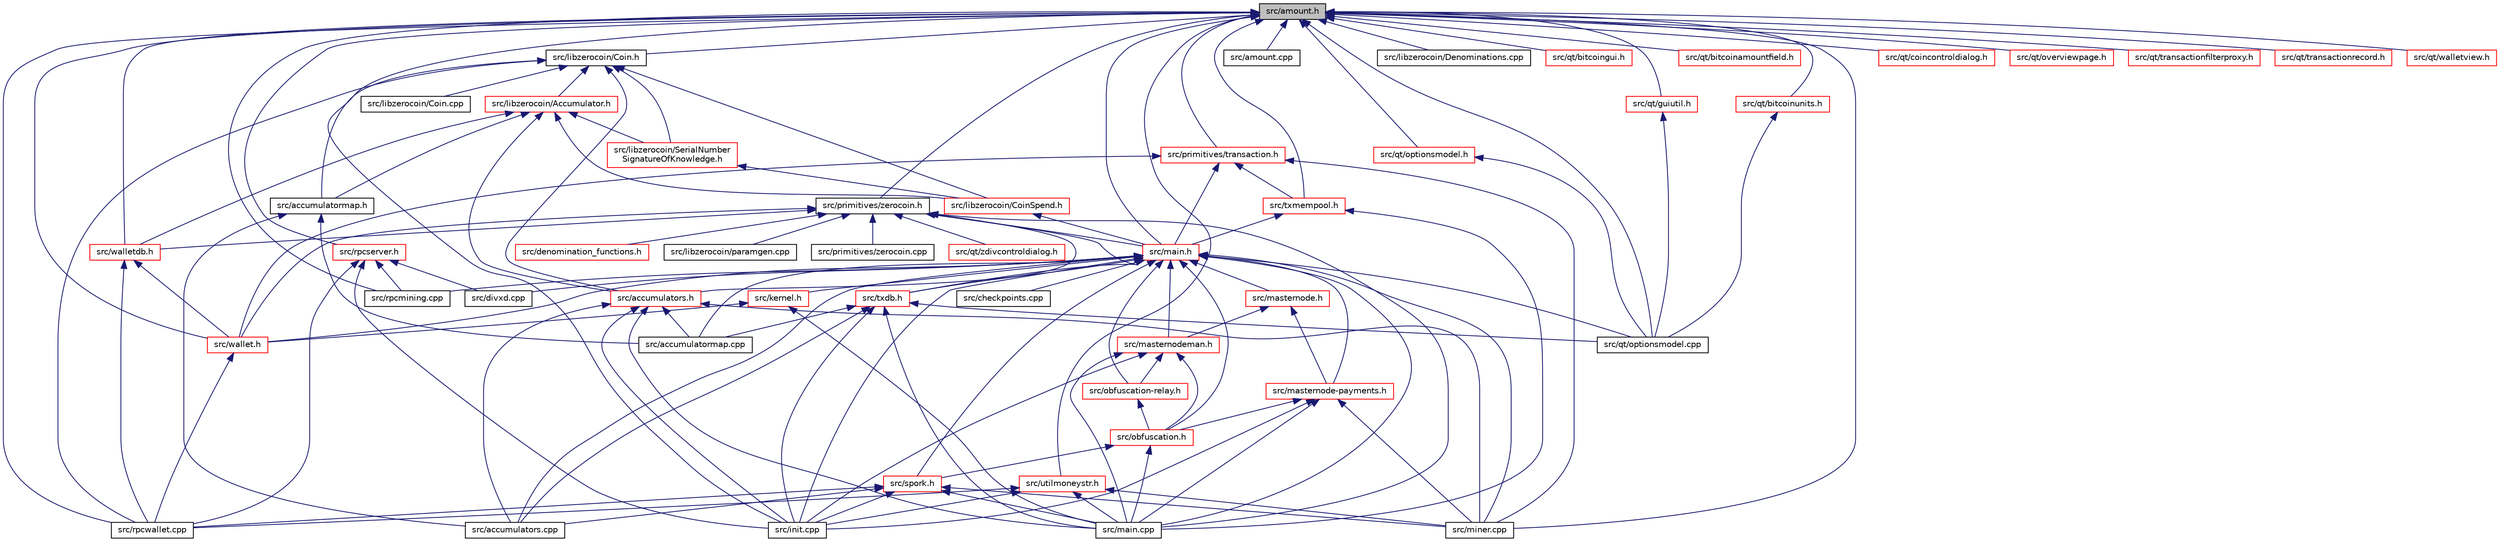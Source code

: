 digraph "src/amount.h"
{
  edge [fontname="Helvetica",fontsize="10",labelfontname="Helvetica",labelfontsize="10"];
  node [fontname="Helvetica",fontsize="10",shape=record];
  Node16 [label="src/amount.h",height=0.2,width=0.4,color="black", fillcolor="grey75", style="filled", fontcolor="black"];
  Node16 -> Node17 [dir="back",color="midnightblue",fontsize="10",style="solid",fontname="Helvetica"];
  Node17 [label="src/libzerocoin/Coin.h",height=0.2,width=0.4,color="black", fillcolor="white", style="filled",URL="$_coin_8h.html",tooltip="PublicCoin and PrivateCoin classes for the Zerocoin library. "];
  Node17 -> Node18 [dir="back",color="midnightblue",fontsize="10",style="solid",fontname="Helvetica"];
  Node18 [label="src/libzerocoin/Accumulator.h",height=0.2,width=0.4,color="red", fillcolor="white", style="filled",URL="$_accumulator_8h.html",tooltip="Accumulator and AccumulatorWitness classes for the Zerocoin library. "];
  Node18 -> Node19 [dir="back",color="midnightblue",fontsize="10",style="solid",fontname="Helvetica"];
  Node19 [label="src/accumulatormap.h",height=0.2,width=0.4,color="black", fillcolor="white", style="filled",URL="$accumulatormap_8h.html"];
  Node19 -> Node20 [dir="back",color="midnightblue",fontsize="10",style="solid",fontname="Helvetica"];
  Node20 [label="src/accumulatormap.cpp",height=0.2,width=0.4,color="black", fillcolor="white", style="filled",URL="$accumulatormap_8cpp.html"];
  Node19 -> Node21 [dir="back",color="midnightblue",fontsize="10",style="solid",fontname="Helvetica"];
  Node21 [label="src/accumulators.cpp",height=0.2,width=0.4,color="black", fillcolor="white", style="filled",URL="$accumulators_8cpp.html"];
  Node18 -> Node22 [dir="back",color="midnightblue",fontsize="10",style="solid",fontname="Helvetica"];
  Node22 [label="src/accumulators.h",height=0.2,width=0.4,color="red", fillcolor="white", style="filled",URL="$accumulators_8h.html"];
  Node22 -> Node20 [dir="back",color="midnightblue",fontsize="10",style="solid",fontname="Helvetica"];
  Node22 -> Node21 [dir="back",color="midnightblue",fontsize="10",style="solid",fontname="Helvetica"];
  Node22 -> Node23 [dir="back",color="midnightblue",fontsize="10",style="solid",fontname="Helvetica"];
  Node23 [label="src/init.cpp",height=0.2,width=0.4,color="black", fillcolor="white", style="filled",URL="$init_8cpp.html"];
  Node22 -> Node24 [dir="back",color="midnightblue",fontsize="10",style="solid",fontname="Helvetica"];
  Node24 [label="src/main.cpp",height=0.2,width=0.4,color="black", fillcolor="white", style="filled",URL="$main_8cpp.html"];
  Node22 -> Node25 [dir="back",color="midnightblue",fontsize="10",style="solid",fontname="Helvetica"];
  Node25 [label="src/miner.cpp",height=0.2,width=0.4,color="black", fillcolor="white", style="filled",URL="$miner_8cpp.html"];
  Node18 -> Node28 [dir="back",color="midnightblue",fontsize="10",style="solid",fontname="Helvetica"];
  Node28 [label="src/libzerocoin/CoinSpend.h",height=0.2,width=0.4,color="red", fillcolor="white", style="filled",URL="$_coin_spend_8h.html",tooltip="CoinSpend class for the Zerocoin library. "];
  Node28 -> Node29 [dir="back",color="midnightblue",fontsize="10",style="solid",fontname="Helvetica"];
  Node29 [label="src/main.h",height=0.2,width=0.4,color="red", fillcolor="white", style="filled",URL="$main_8h.html"];
  Node29 -> Node20 [dir="back",color="midnightblue",fontsize="10",style="solid",fontname="Helvetica"];
  Node29 -> Node30 [dir="back",color="midnightblue",fontsize="10",style="solid",fontname="Helvetica"];
  Node30 [label="src/txdb.h",height=0.2,width=0.4,color="red", fillcolor="white", style="filled",URL="$txdb_8h.html"];
  Node30 -> Node20 [dir="back",color="midnightblue",fontsize="10",style="solid",fontname="Helvetica"];
  Node30 -> Node21 [dir="back",color="midnightblue",fontsize="10",style="solid",fontname="Helvetica"];
  Node30 -> Node23 [dir="back",color="midnightblue",fontsize="10",style="solid",fontname="Helvetica"];
  Node30 -> Node24 [dir="back",color="midnightblue",fontsize="10",style="solid",fontname="Helvetica"];
  Node30 -> Node33 [dir="back",color="midnightblue",fontsize="10",style="solid",fontname="Helvetica"];
  Node33 [label="src/qt/optionsmodel.cpp",height=0.2,width=0.4,color="black", fillcolor="white", style="filled",URL="$optionsmodel_8cpp.html"];
  Node29 -> Node21 [dir="back",color="midnightblue",fontsize="10",style="solid",fontname="Helvetica"];
  Node29 -> Node34 [dir="back",color="midnightblue",fontsize="10",style="solid",fontname="Helvetica"];
  Node34 [label="src/spork.h",height=0.2,width=0.4,color="red", fillcolor="white", style="filled",URL="$spork_8h.html"];
  Node34 -> Node21 [dir="back",color="midnightblue",fontsize="10",style="solid",fontname="Helvetica"];
  Node34 -> Node23 [dir="back",color="midnightblue",fontsize="10",style="solid",fontname="Helvetica"];
  Node34 -> Node24 [dir="back",color="midnightblue",fontsize="10",style="solid",fontname="Helvetica"];
  Node34 -> Node25 [dir="back",color="midnightblue",fontsize="10",style="solid",fontname="Helvetica"];
  Node34 -> Node84 [dir="back",color="midnightblue",fontsize="10",style="solid",fontname="Helvetica"];
  Node84 [label="src/rpcwallet.cpp",height=0.2,width=0.4,color="black", fillcolor="white", style="filled",URL="$rpcwallet_8cpp.html"];
  Node29 -> Node85 [dir="back",color="midnightblue",fontsize="10",style="solid",fontname="Helvetica"];
  Node85 [label="src/obfuscation.h",height=0.2,width=0.4,color="red", fillcolor="white", style="filled",URL="$obfuscation_8h.html"];
  Node85 -> Node34 [dir="back",color="midnightblue",fontsize="10",style="solid",fontname="Helvetica"];
  Node85 -> Node24 [dir="back",color="midnightblue",fontsize="10",style="solid",fontname="Helvetica"];
  Node29 -> Node94 [dir="back",color="midnightblue",fontsize="10",style="solid",fontname="Helvetica"];
  Node94 [label="src/masternode-payments.h",height=0.2,width=0.4,color="red", fillcolor="white", style="filled",URL="$masternode-payments_8h.html"];
  Node94 -> Node85 [dir="back",color="midnightblue",fontsize="10",style="solid",fontname="Helvetica"];
  Node94 -> Node23 [dir="back",color="midnightblue",fontsize="10",style="solid",fontname="Helvetica"];
  Node94 -> Node24 [dir="back",color="midnightblue",fontsize="10",style="solid",fontname="Helvetica"];
  Node94 -> Node25 [dir="back",color="midnightblue",fontsize="10",style="solid",fontname="Helvetica"];
  Node29 -> Node95 [dir="back",color="midnightblue",fontsize="10",style="solid",fontname="Helvetica"];
  Node95 [label="src/masternode.h",height=0.2,width=0.4,color="red", fillcolor="white", style="filled",URL="$masternode_8h.html"];
  Node95 -> Node94 [dir="back",color="midnightblue",fontsize="10",style="solid",fontname="Helvetica"];
  Node95 -> Node96 [dir="back",color="midnightblue",fontsize="10",style="solid",fontname="Helvetica"];
  Node96 [label="src/masternodeman.h",height=0.2,width=0.4,color="red", fillcolor="white", style="filled",URL="$masternodeman_8h.html"];
  Node96 -> Node85 [dir="back",color="midnightblue",fontsize="10",style="solid",fontname="Helvetica"];
  Node96 -> Node87 [dir="back",color="midnightblue",fontsize="10",style="solid",fontname="Helvetica"];
  Node87 [label="src/obfuscation-relay.h",height=0.2,width=0.4,color="red", fillcolor="white", style="filled",URL="$obfuscation-relay_8h.html"];
  Node87 -> Node85 [dir="back",color="midnightblue",fontsize="10",style="solid",fontname="Helvetica"];
  Node96 -> Node23 [dir="back",color="midnightblue",fontsize="10",style="solid",fontname="Helvetica"];
  Node96 -> Node24 [dir="back",color="midnightblue",fontsize="10",style="solid",fontname="Helvetica"];
  Node29 -> Node96 [dir="back",color="midnightblue",fontsize="10",style="solid",fontname="Helvetica"];
  Node29 -> Node103 [dir="back",color="midnightblue",fontsize="10",style="solid",fontname="Helvetica"];
  Node103 [label="src/kernel.h",height=0.2,width=0.4,color="red", fillcolor="white", style="filled",URL="$kernel_8h.html"];
  Node103 -> Node104 [dir="back",color="midnightblue",fontsize="10",style="solid",fontname="Helvetica"];
  Node104 [label="src/wallet.h",height=0.2,width=0.4,color="red", fillcolor="white", style="filled",URL="$wallet_8h.html"];
  Node104 -> Node84 [dir="back",color="midnightblue",fontsize="10",style="solid",fontname="Helvetica"];
  Node103 -> Node24 [dir="back",color="midnightblue",fontsize="10",style="solid",fontname="Helvetica"];
  Node29 -> Node104 [dir="back",color="midnightblue",fontsize="10",style="solid",fontname="Helvetica"];
  Node29 -> Node87 [dir="back",color="midnightblue",fontsize="10",style="solid",fontname="Helvetica"];
  Node29 -> Node108 [dir="back",color="midnightblue",fontsize="10",style="solid",fontname="Helvetica"];
  Node108 [label="src/checkpoints.cpp",height=0.2,width=0.4,color="black", fillcolor="white", style="filled",URL="$checkpoints_8cpp.html"];
  Node29 -> Node109 [dir="back",color="midnightblue",fontsize="10",style="solid",fontname="Helvetica"];
  Node109 [label="src/divxd.cpp",height=0.2,width=0.4,color="black", fillcolor="white", style="filled",URL="$divxd_8cpp.html"];
  Node29 -> Node23 [dir="back",color="midnightblue",fontsize="10",style="solid",fontname="Helvetica"];
  Node29 -> Node24 [dir="back",color="midnightblue",fontsize="10",style="solid",fontname="Helvetica"];
  Node29 -> Node25 [dir="back",color="midnightblue",fontsize="10",style="solid",fontname="Helvetica"];
  Node29 -> Node33 [dir="back",color="midnightblue",fontsize="10",style="solid",fontname="Helvetica"];
  Node29 -> Node119 [dir="back",color="midnightblue",fontsize="10",style="solid",fontname="Helvetica"];
  Node119 [label="src/rpcmining.cpp",height=0.2,width=0.4,color="black", fillcolor="white", style="filled",URL="$rpcmining_8cpp.html"];
  Node18 -> Node129 [dir="back",color="midnightblue",fontsize="10",style="solid",fontname="Helvetica"];
  Node129 [label="src/libzerocoin/SerialNumber\lSignatureOfKnowledge.h",height=0.2,width=0.4,color="red", fillcolor="white", style="filled",URL="$_serial_number_signature_of_knowledge_8h.html",tooltip="SerialNumberSignatureOfKnowledge class for the Zerocoin library. "];
  Node129 -> Node28 [dir="back",color="midnightblue",fontsize="10",style="solid",fontname="Helvetica"];
  Node18 -> Node131 [dir="back",color="midnightblue",fontsize="10",style="solid",fontname="Helvetica"];
  Node131 [label="src/walletdb.h",height=0.2,width=0.4,color="red", fillcolor="white", style="filled",URL="$walletdb_8h.html"];
  Node131 -> Node104 [dir="back",color="midnightblue",fontsize="10",style="solid",fontname="Helvetica"];
  Node131 -> Node84 [dir="back",color="midnightblue",fontsize="10",style="solid",fontname="Helvetica"];
  Node17 -> Node19 [dir="back",color="midnightblue",fontsize="10",style="solid",fontname="Helvetica"];
  Node17 -> Node22 [dir="back",color="midnightblue",fontsize="10",style="solid",fontname="Helvetica"];
  Node17 -> Node28 [dir="back",color="midnightblue",fontsize="10",style="solid",fontname="Helvetica"];
  Node17 -> Node129 [dir="back",color="midnightblue",fontsize="10",style="solid",fontname="Helvetica"];
  Node17 -> Node133 [dir="back",color="midnightblue",fontsize="10",style="solid",fontname="Helvetica"];
  Node133 [label="src/libzerocoin/Coin.cpp",height=0.2,width=0.4,color="black", fillcolor="white", style="filled",URL="$_coin_8cpp.html",tooltip="PublicCoin and PrivateCoin classes for the Zerocoin library. "];
  Node17 -> Node84 [dir="back",color="midnightblue",fontsize="10",style="solid",fontname="Helvetica"];
  Node16 -> Node134 [dir="back",color="midnightblue",fontsize="10",style="solid",fontname="Helvetica"];
  Node134 [label="src/primitives/zerocoin.h",height=0.2,width=0.4,color="black", fillcolor="white", style="filled",URL="$zerocoin_8h.html",tooltip="Exceptions and constants for Zerocoin. "];
  Node134 -> Node22 [dir="back",color="midnightblue",fontsize="10",style="solid",fontname="Helvetica"];
  Node134 -> Node29 [dir="back",color="midnightblue",fontsize="10",style="solid",fontname="Helvetica"];
  Node134 -> Node30 [dir="back",color="midnightblue",fontsize="10",style="solid",fontname="Helvetica"];
  Node134 -> Node104 [dir="back",color="midnightblue",fontsize="10",style="solid",fontname="Helvetica"];
  Node134 -> Node131 [dir="back",color="midnightblue",fontsize="10",style="solid",fontname="Helvetica"];
  Node134 -> Node135 [dir="back",color="midnightblue",fontsize="10",style="solid",fontname="Helvetica"];
  Node135 [label="src/denomination_functions.h",height=0.2,width=0.4,color="red", fillcolor="white", style="filled",URL="$denomination__functions_8h.html"];
  Node134 -> Node137 [dir="back",color="midnightblue",fontsize="10",style="solid",fontname="Helvetica"];
  Node137 [label="src/libzerocoin/paramgen.cpp",height=0.2,width=0.4,color="black", fillcolor="white", style="filled",URL="$paramgen_8cpp.html",tooltip="Parameter generation utility for Zerocoin. "];
  Node134 -> Node24 [dir="back",color="midnightblue",fontsize="10",style="solid",fontname="Helvetica"];
  Node134 -> Node138 [dir="back",color="midnightblue",fontsize="10",style="solid",fontname="Helvetica"];
  Node138 [label="src/primitives/zerocoin.cpp",height=0.2,width=0.4,color="black", fillcolor="white", style="filled",URL="$zerocoin_8cpp.html"];
  Node134 -> Node139 [dir="back",color="midnightblue",fontsize="10",style="solid",fontname="Helvetica"];
  Node139 [label="src/qt/zdivcontroldialog.h",height=0.2,width=0.4,color="red", fillcolor="white", style="filled",URL="$zdivcontroldialog_8h.html"];
  Node16 -> Node29 [dir="back",color="midnightblue",fontsize="10",style="solid",fontname="Helvetica"];
  Node16 -> Node140 [dir="back",color="midnightblue",fontsize="10",style="solid",fontname="Helvetica"];
  Node140 [label="src/primitives/transaction.h",height=0.2,width=0.4,color="red", fillcolor="white", style="filled",URL="$transaction_8h.html"];
  Node140 -> Node29 [dir="back",color="midnightblue",fontsize="10",style="solid",fontname="Helvetica"];
  Node140 -> Node169 [dir="back",color="midnightblue",fontsize="10",style="solid",fontname="Helvetica"];
  Node169 [label="src/txmempool.h",height=0.2,width=0.4,color="red", fillcolor="white", style="filled",URL="$txmempool_8h.html"];
  Node169 -> Node29 [dir="back",color="midnightblue",fontsize="10",style="solid",fontname="Helvetica"];
  Node169 -> Node24 [dir="back",color="midnightblue",fontsize="10",style="solid",fontname="Helvetica"];
  Node140 -> Node104 [dir="back",color="midnightblue",fontsize="10",style="solid",fontname="Helvetica"];
  Node140 -> Node25 [dir="back",color="midnightblue",fontsize="10",style="solid",fontname="Helvetica"];
  Node16 -> Node169 [dir="back",color="midnightblue",fontsize="10",style="solid",fontname="Helvetica"];
  Node16 -> Node104 [dir="back",color="midnightblue",fontsize="10",style="solid",fontname="Helvetica"];
  Node16 -> Node131 [dir="back",color="midnightblue",fontsize="10",style="solid",fontname="Helvetica"];
  Node16 -> Node189 [dir="back",color="midnightblue",fontsize="10",style="solid",fontname="Helvetica"];
  Node189 [label="src/amount.cpp",height=0.2,width=0.4,color="black", fillcolor="white", style="filled",URL="$amount_8cpp.html"];
  Node16 -> Node190 [dir="back",color="midnightblue",fontsize="10",style="solid",fontname="Helvetica"];
  Node190 [label="src/utilmoneystr.h",height=0.2,width=0.4,color="red", fillcolor="white", style="filled",URL="$utilmoneystr_8h.html"];
  Node190 -> Node23 [dir="back",color="midnightblue",fontsize="10",style="solid",fontname="Helvetica"];
  Node190 -> Node24 [dir="back",color="midnightblue",fontsize="10",style="solid",fontname="Helvetica"];
  Node190 -> Node25 [dir="back",color="midnightblue",fontsize="10",style="solid",fontname="Helvetica"];
  Node190 -> Node84 [dir="back",color="midnightblue",fontsize="10",style="solid",fontname="Helvetica"];
  Node16 -> Node191 [dir="back",color="midnightblue",fontsize="10",style="solid",fontname="Helvetica"];
  Node191 [label="src/rpcserver.h",height=0.2,width=0.4,color="red", fillcolor="white", style="filled",URL="$rpcserver_8h.html"];
  Node191 -> Node109 [dir="back",color="midnightblue",fontsize="10",style="solid",fontname="Helvetica"];
  Node191 -> Node23 [dir="back",color="midnightblue",fontsize="10",style="solid",fontname="Helvetica"];
  Node191 -> Node119 [dir="back",color="midnightblue",fontsize="10",style="solid",fontname="Helvetica"];
  Node191 -> Node84 [dir="back",color="midnightblue",fontsize="10",style="solid",fontname="Helvetica"];
  Node16 -> Node23 [dir="back",color="midnightblue",fontsize="10",style="solid",fontname="Helvetica"];
  Node16 -> Node192 [dir="back",color="midnightblue",fontsize="10",style="solid",fontname="Helvetica"];
  Node192 [label="src/libzerocoin/Denominations.cpp",height=0.2,width=0.4,color="black", fillcolor="white", style="filled",URL="$_denominations_8cpp.html",tooltip="Functions for converting to/from Zerocoin Denominations to other values library. "];
  Node16 -> Node25 [dir="back",color="midnightblue",fontsize="10",style="solid",fontname="Helvetica"];
  Node16 -> Node193 [dir="back",color="midnightblue",fontsize="10",style="solid",fontname="Helvetica"];
  Node193 [label="src/qt/bitcoingui.h",height=0.2,width=0.4,color="red", fillcolor="white", style="filled",URL="$bitcoingui_8h.html"];
  Node16 -> Node196 [dir="back",color="midnightblue",fontsize="10",style="solid",fontname="Helvetica"];
  Node196 [label="src/qt/guiutil.h",height=0.2,width=0.4,color="red", fillcolor="white", style="filled",URL="$guiutil_8h.html"];
  Node196 -> Node33 [dir="back",color="midnightblue",fontsize="10",style="solid",fontname="Helvetica"];
  Node16 -> Node203 [dir="back",color="midnightblue",fontsize="10",style="solid",fontname="Helvetica"];
  Node203 [label="src/qt/bitcoinamountfield.h",height=0.2,width=0.4,color="red", fillcolor="white", style="filled",URL="$bitcoinamountfield_8h.html"];
  Node16 -> Node205 [dir="back",color="midnightblue",fontsize="10",style="solid",fontname="Helvetica"];
  Node205 [label="src/qt/bitcoinunits.h",height=0.2,width=0.4,color="red", fillcolor="white", style="filled",URL="$bitcoinunits_8h.html"];
  Node205 -> Node33 [dir="back",color="midnightblue",fontsize="10",style="solid",fontname="Helvetica"];
  Node16 -> Node208 [dir="back",color="midnightblue",fontsize="10",style="solid",fontname="Helvetica"];
  Node208 [label="src/qt/optionsmodel.h",height=0.2,width=0.4,color="red", fillcolor="white", style="filled",URL="$optionsmodel_8h.html"];
  Node208 -> Node33 [dir="back",color="midnightblue",fontsize="10",style="solid",fontname="Helvetica"];
  Node16 -> Node209 [dir="back",color="midnightblue",fontsize="10",style="solid",fontname="Helvetica"];
  Node209 [label="src/qt/coincontroldialog.h",height=0.2,width=0.4,color="red", fillcolor="white", style="filled",URL="$coincontroldialog_8h.html"];
  Node16 -> Node33 [dir="back",color="midnightblue",fontsize="10",style="solid",fontname="Helvetica"];
  Node16 -> Node211 [dir="back",color="midnightblue",fontsize="10",style="solid",fontname="Helvetica"];
  Node211 [label="src/qt/overviewpage.h",height=0.2,width=0.4,color="red", fillcolor="white", style="filled",URL="$overviewpage_8h.html"];
  Node16 -> Node212 [dir="back",color="midnightblue",fontsize="10",style="solid",fontname="Helvetica"];
  Node212 [label="src/qt/transactionfilterproxy.h",height=0.2,width=0.4,color="red", fillcolor="white", style="filled",URL="$transactionfilterproxy_8h.html"];
  Node16 -> Node213 [dir="back",color="midnightblue",fontsize="10",style="solid",fontname="Helvetica"];
  Node213 [label="src/qt/transactionrecord.h",height=0.2,width=0.4,color="red", fillcolor="white", style="filled",URL="$transactionrecord_8h.html"];
  Node16 -> Node101 [dir="back",color="midnightblue",fontsize="10",style="solid",fontname="Helvetica"];
  Node101 [label="src/qt/walletview.h",height=0.2,width=0.4,color="red", fillcolor="white", style="filled",URL="$walletview_8h.html"];
  Node16 -> Node119 [dir="back",color="midnightblue",fontsize="10",style="solid",fontname="Helvetica"];
  Node16 -> Node84 [dir="back",color="midnightblue",fontsize="10",style="solid",fontname="Helvetica"];
}
